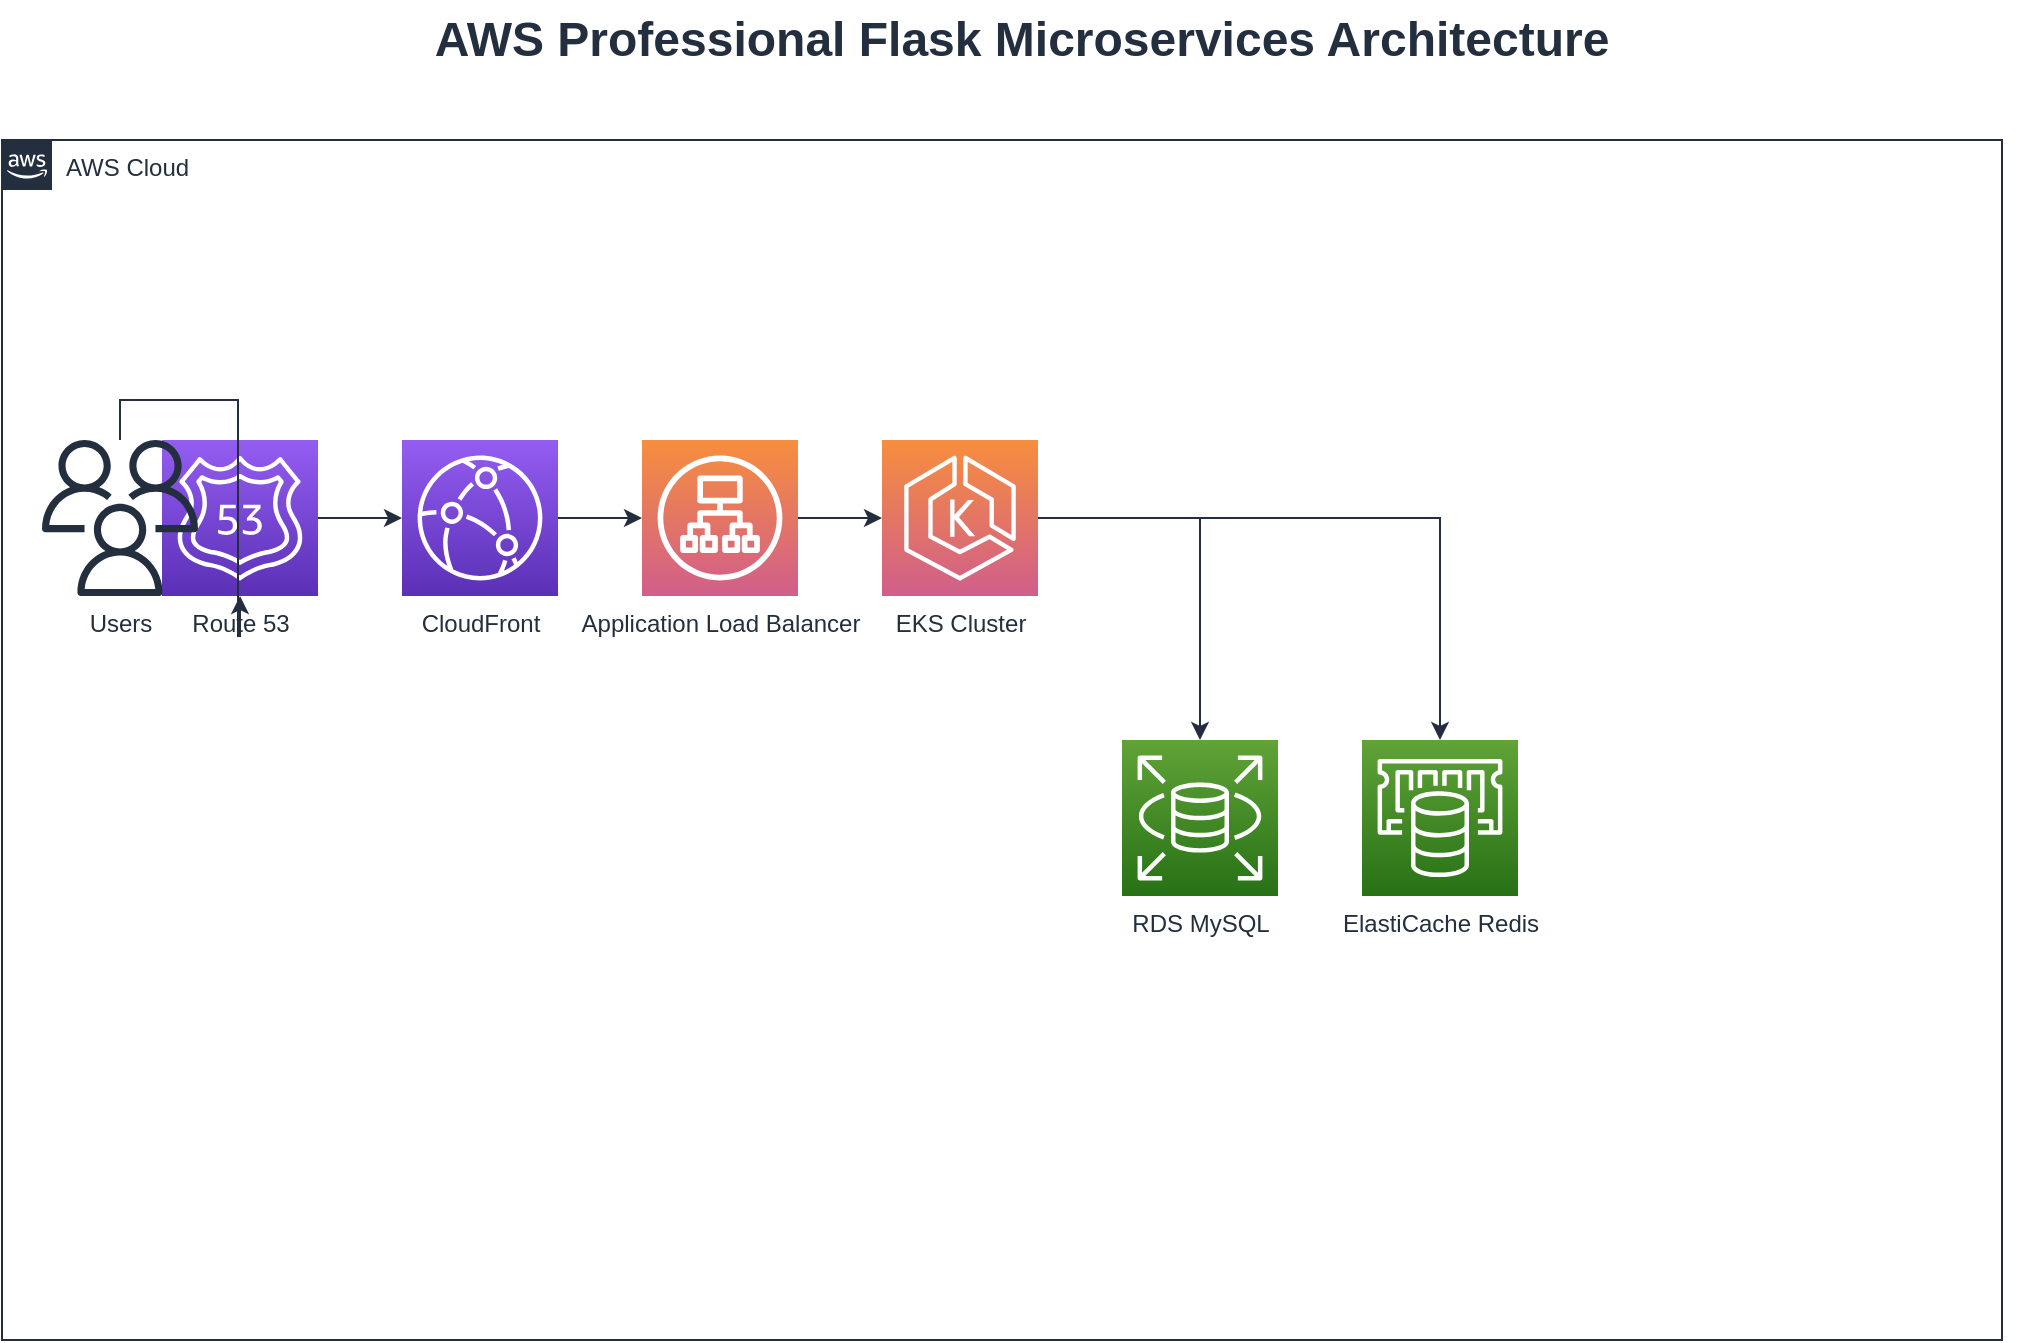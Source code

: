 <?xml version="1.0" encoding="UTF-8"?>
<mxfile version="22.0.0" type="device">
  <diagram id="aws-professional-flask" name="AWS Professional Flask Architecture">
    <mxGraphModel dx="1422" dy="798" grid="1" gridSize="10" guides="1" tooltips="1" connect="1" arrows="1" fold="1" page="1" pageScale="1" background="#ffffff" math="0" shadow="0">
      <root>
        <mxCell id="0"/>
        <mxCell id="1" parent="0"/>
        
        <!-- Professional Title -->
        <mxCell id="title" value="AWS Professional Flask Microservices Architecture" style="text;html=1;strokeColor=none;fillColor=none;align=center;verticalAlign=middle;whiteSpace=wrap;rounded=0;fontSize=24;fontStyle=1;fontColor=#232F3E;" vertex="1" parent="1">
          <mxGeometry x="50" y="30" width="1000" height="40" as="geometry"/>
        </mxCell>

        <!-- AWS Cloud Boundary -->
        <mxCell id="aws-cloud" value="AWS Cloud" style="points=[[0,0],[0.25,0],[0.5,0],[0.75,0],[1,0],[1,0.25],[1,0.5],[1,0.75],[1,1],[0.75,1],[0.5,1],[0.25,1],[0,1],[0,0.75],[0,0.5],[0,0.25]];outlineConnect=0;gradientColor=none;html=1;whiteSpace=wrap;fontSize=12;fontStyle=0;container=1;pointerEvents=0;collapsible=0;recursiveResize=0;shape=mxgraph.aws4.group;grIcon=mxgraph.aws4.group_aws_cloud_alt;strokeColor=#232F3E;fillColor=none;verticalAlign=top;align=left;spacingLeft=30;fontColor=#232F3E;dashed=0;" vertex="1" parent="1">
          <mxGeometry x="40" y="100" width="1000" height="600" as="geometry"/>
        </mxCell>

        <!-- User and Internet -->
        <mxCell id="user" value="Users" style="sketch=0;outlineConnect=0;fontColor=#232F3E;gradientColor=none;fillColor=#232F3E;strokeColor=none;dashed=0;verticalLabelPosition=bottom;verticalAlign=top;align=center;html=1;fontSize=12;fontStyle=0;aspect=fixed;pointerEvents=1;shape=mxgraph.aws4.users;" vertex="1" parent="1">
          <mxGeometry x="60" y="250" width="78" height="78" as="geometry"/>
        </mxCell>

        <!-- Route 53 -->
        <mxCell id="route53" value="Route 53" style="sketch=0;points=[[0,0,0],[0.25,0,0],[0.5,0,0],[0.75,0,0],[1,0,0],[0,1,0],[0.25,1,0],[0.5,1,0],[0.75,1,0],[1,1,0],[0,0.25,0],[0,0.5,0],[0,0.75,0],[1,0.25,0],[1,0.5,0],[1,0.75,0]];outlineConnect=0;fontColor=#232F3E;gradientColor=#945DF2;gradientDirection=north;fillColor=#5A30B5;strokeColor=#ffffff;dashed=0;verticalLabelPosition=bottom;verticalAlign=top;align=center;html=1;fontSize=12;fontStyle=0;aspect=78;shape=mxgraph.aws4.resourceIcon;resIcon=mxgraph.aws4.route_53;" vertex="1" parent="aws-cloud">
          <mxGeometry x="80" y="150" width="78" height="78" as="geometry"/>
        </mxCell>

        <!-- CloudFront -->
        <mxCell id="cloudfront" value="CloudFront" style="sketch=0;points=[[0,0,0],[0.25,0,0],[0.5,0,0],[0.75,0,0],[1,0,0],[0,1,0],[0.25,1,0],[0.5,1,0],[0.75,1,0],[1,1,0],[0,0.25,0],[0,0.5,0],[0,0.75,0],[1,0.25,0],[1,0.5,0],[1,0.75,0]];outlineConnect=0;fontColor=#232F3E;gradientColor=#945DF2;gradientDirection=north;fillColor=#5A30B5;strokeColor=#ffffff;dashed=0;verticalLabelPosition=bottom;verticalAlign=top;align=center;html=1;fontSize=12;fontStyle=0;aspect=78;shape=mxgraph.aws4.resourceIcon;resIcon=mxgraph.aws4.cloudfront;" vertex="1" parent="aws-cloud">
          <mxGeometry x="200" y="150" width="78" height="78" as="geometry"/>
        </mxCell>

        <!-- Application Load Balancer -->
        <mxCell id="load-balancer" value="Application Load Balancer" style="sketch=0;points=[[0,0,0],[0.25,0,0],[0.5,0,0],[0.75,0,0],[1,0,0],[0,1,0],[0.25,1,0],[0.5,1,0],[0.75,1,0],[1,1,0],[0,0.25,0],[0,0.5,0],[0,0.75,0],[1,0.25,0],[1,0.5,0],[1,0.75,0]];outlineConnect=0;fontColor=#232F3E;gradientColor=#F78E3D;gradientDirection=north;fillColor=#D05E8B;strokeColor=#ffffff;dashed=0;verticalLabelPosition=bottom;verticalAlign=top;align=center;html=1;fontSize=12;fontStyle=0;aspect=78;shape=mxgraph.aws4.resourceIcon;resIcon=mxgraph.aws4.application_load_balancer;" vertex="1" parent="aws-cloud">
          <mxGeometry x="320" y="150" width="78" height="78" as="geometry"/>
        </mxCell>

        <!-- EKS Cluster -->
        <mxCell id="eks" value="EKS Cluster" style="sketch=0;points=[[0,0,0],[0.25,0,0],[0.5,0,0],[0.75,0,0],[1,0,0],[0,1,0],[0.25,1,0],[0.5,1,0],[0.75,1,0],[1,1,0],[0,0.25,0],[0,0.5,0],[0,0.75,0],[1,0.25,0],[1,0.5,0],[1,0.75,0]];outlineConnect=0;fontColor=#232F3E;gradientColor=#F78E3D;gradientDirection=north;fillColor=#D05E8B;strokeColor=#ffffff;dashed=0;verticalLabelPosition=bottom;verticalAlign=top;align=center;html=1;fontSize=12;fontStyle=0;aspect=78;shape=mxgraph.aws4.resourceIcon;resIcon=mxgraph.aws4.eks;" vertex="1" parent="aws-cloud">
          <mxGeometry x="440" y="150" width="78" height="78" as="geometry"/>
        </mxCell>

        <!-- RDS MySQL -->
        <mxCell id="rds" value="RDS MySQL" style="sketch=0;points=[[0,0,0],[0.25,0,0],[0.5,0,0],[0.75,0,0],[1,0,0],[0,1,0],[0.25,1,0],[0.5,1,0],[0.75,1,0],[1,1,0],[0,0.25,0],[0,0.5,0],[0,0.75,0],[1,0.25,0],[1,0.5,0],[1,0.75,0]];outlineConnect=0;fontColor=#232F3E;gradientColor=#60A337;gradientDirection=north;fillColor=#277116;strokeColor=#ffffff;dashed=0;verticalLabelPosition=bottom;verticalAlign=top;align=center;html=1;fontSize=12;fontStyle=0;aspect=78;shape=mxgraph.aws4.resourceIcon;resIcon=mxgraph.aws4.rds;" vertex="1" parent="aws-cloud">
          <mxGeometry x="560" y="300" width="78" height="78" as="geometry"/>
        </mxCell>

        <!-- ElastiCache Redis -->
        <mxCell id="elasticache" value="ElastiCache Redis" style="sketch=0;points=[[0,0,0],[0.25,0,0],[0.5,0,0],[0.75,0,0],[1,0,0],[0,1,0],[0.25,1,0],[0.5,1,0],[0.75,1,0],[1,1,0],[0,0.25,0],[0,0.5,0],[0,0.75,0],[1,0.25,0],[1,0.5,0],[1,0.75,0]];outlineConnect=0;fontColor=#232F3E;gradientColor=#60A337;gradientDirection=north;fillColor=#277116;strokeColor=#ffffff;dashed=0;verticalLabelPosition=bottom;verticalAlign=top;align=center;html=1;fontSize=12;fontStyle=0;aspect=78;shape=mxgraph.aws4.resourceIcon;resIcon=mxgraph.aws4.elasticache;" vertex="1" parent="aws-cloud">
          <mxGeometry x="680" y="300" width="78" height="78" as="geometry"/>
        </mxCell>

        <!-- Connections -->
        <mxCell id="user-to-route53" style="edgeStyle=orthogonalEdgeStyle;rounded=0;orthogonalLoop=1;jettySize=auto;html=1;strokeColor=#232F3E;" edge="1" parent="1" source="user" target="route53">
          <mxGeometry relative="1" as="geometry"/>
        </mxCell>

        <mxCell id="route53-to-cloudfront" style="edgeStyle=orthogonalEdgeStyle;rounded=0;orthogonalLoop=1;jettySize=auto;html=1;strokeColor=#232F3E;" edge="1" parent="1" source="route53" target="cloudfront">
          <mxGeometry relative="1" as="geometry"/>
        </mxCell>

        <mxCell id="cloudfront-to-loadbalancer" style="edgeStyle=orthogonalEdgeStyle;rounded=0;orthogonalLoop=1;jettySize=auto;html=1;strokeColor=#232F3E;" edge="1" parent="1" source="cloudfront" target="load-balancer">
          <mxGeometry relative="1" as="geometry"/>
        </mxCell>

        <mxCell id="loadbalancer-to-eks" style="edgeStyle=orthogonalEdgeStyle;rounded=0;orthogonalLoop=1;jettySize=auto;html=1;strokeColor=#232F3E;" edge="1" parent="1" source="load-balancer" target="eks">
          <mxGeometry relative="1" as="geometry"/>
        </mxCell>

        <mxCell id="eks-to-rds" style="edgeStyle=orthogonalEdgeStyle;rounded=0;orthogonalLoop=1;jettySize=auto;html=1;strokeColor=#232F3E;" edge="1" parent="1" source="eks" target="rds">
          <mxGeometry relative="1" as="geometry"/>
        </mxCell>

        <mxCell id="eks-to-elasticache" style="edgeStyle=orthogonalEdgeStyle;rounded=0;orthogonalLoop=1;jettySize=auto;html=1;strokeColor=#232F3E;" edge="1" parent="1" source="eks" target="elasticache">
          <mxGeometry relative="1" as="geometry"/>
        </mxCell>
      </root>
    </mxGraphModel>
  </diagram>
</mxfile>
